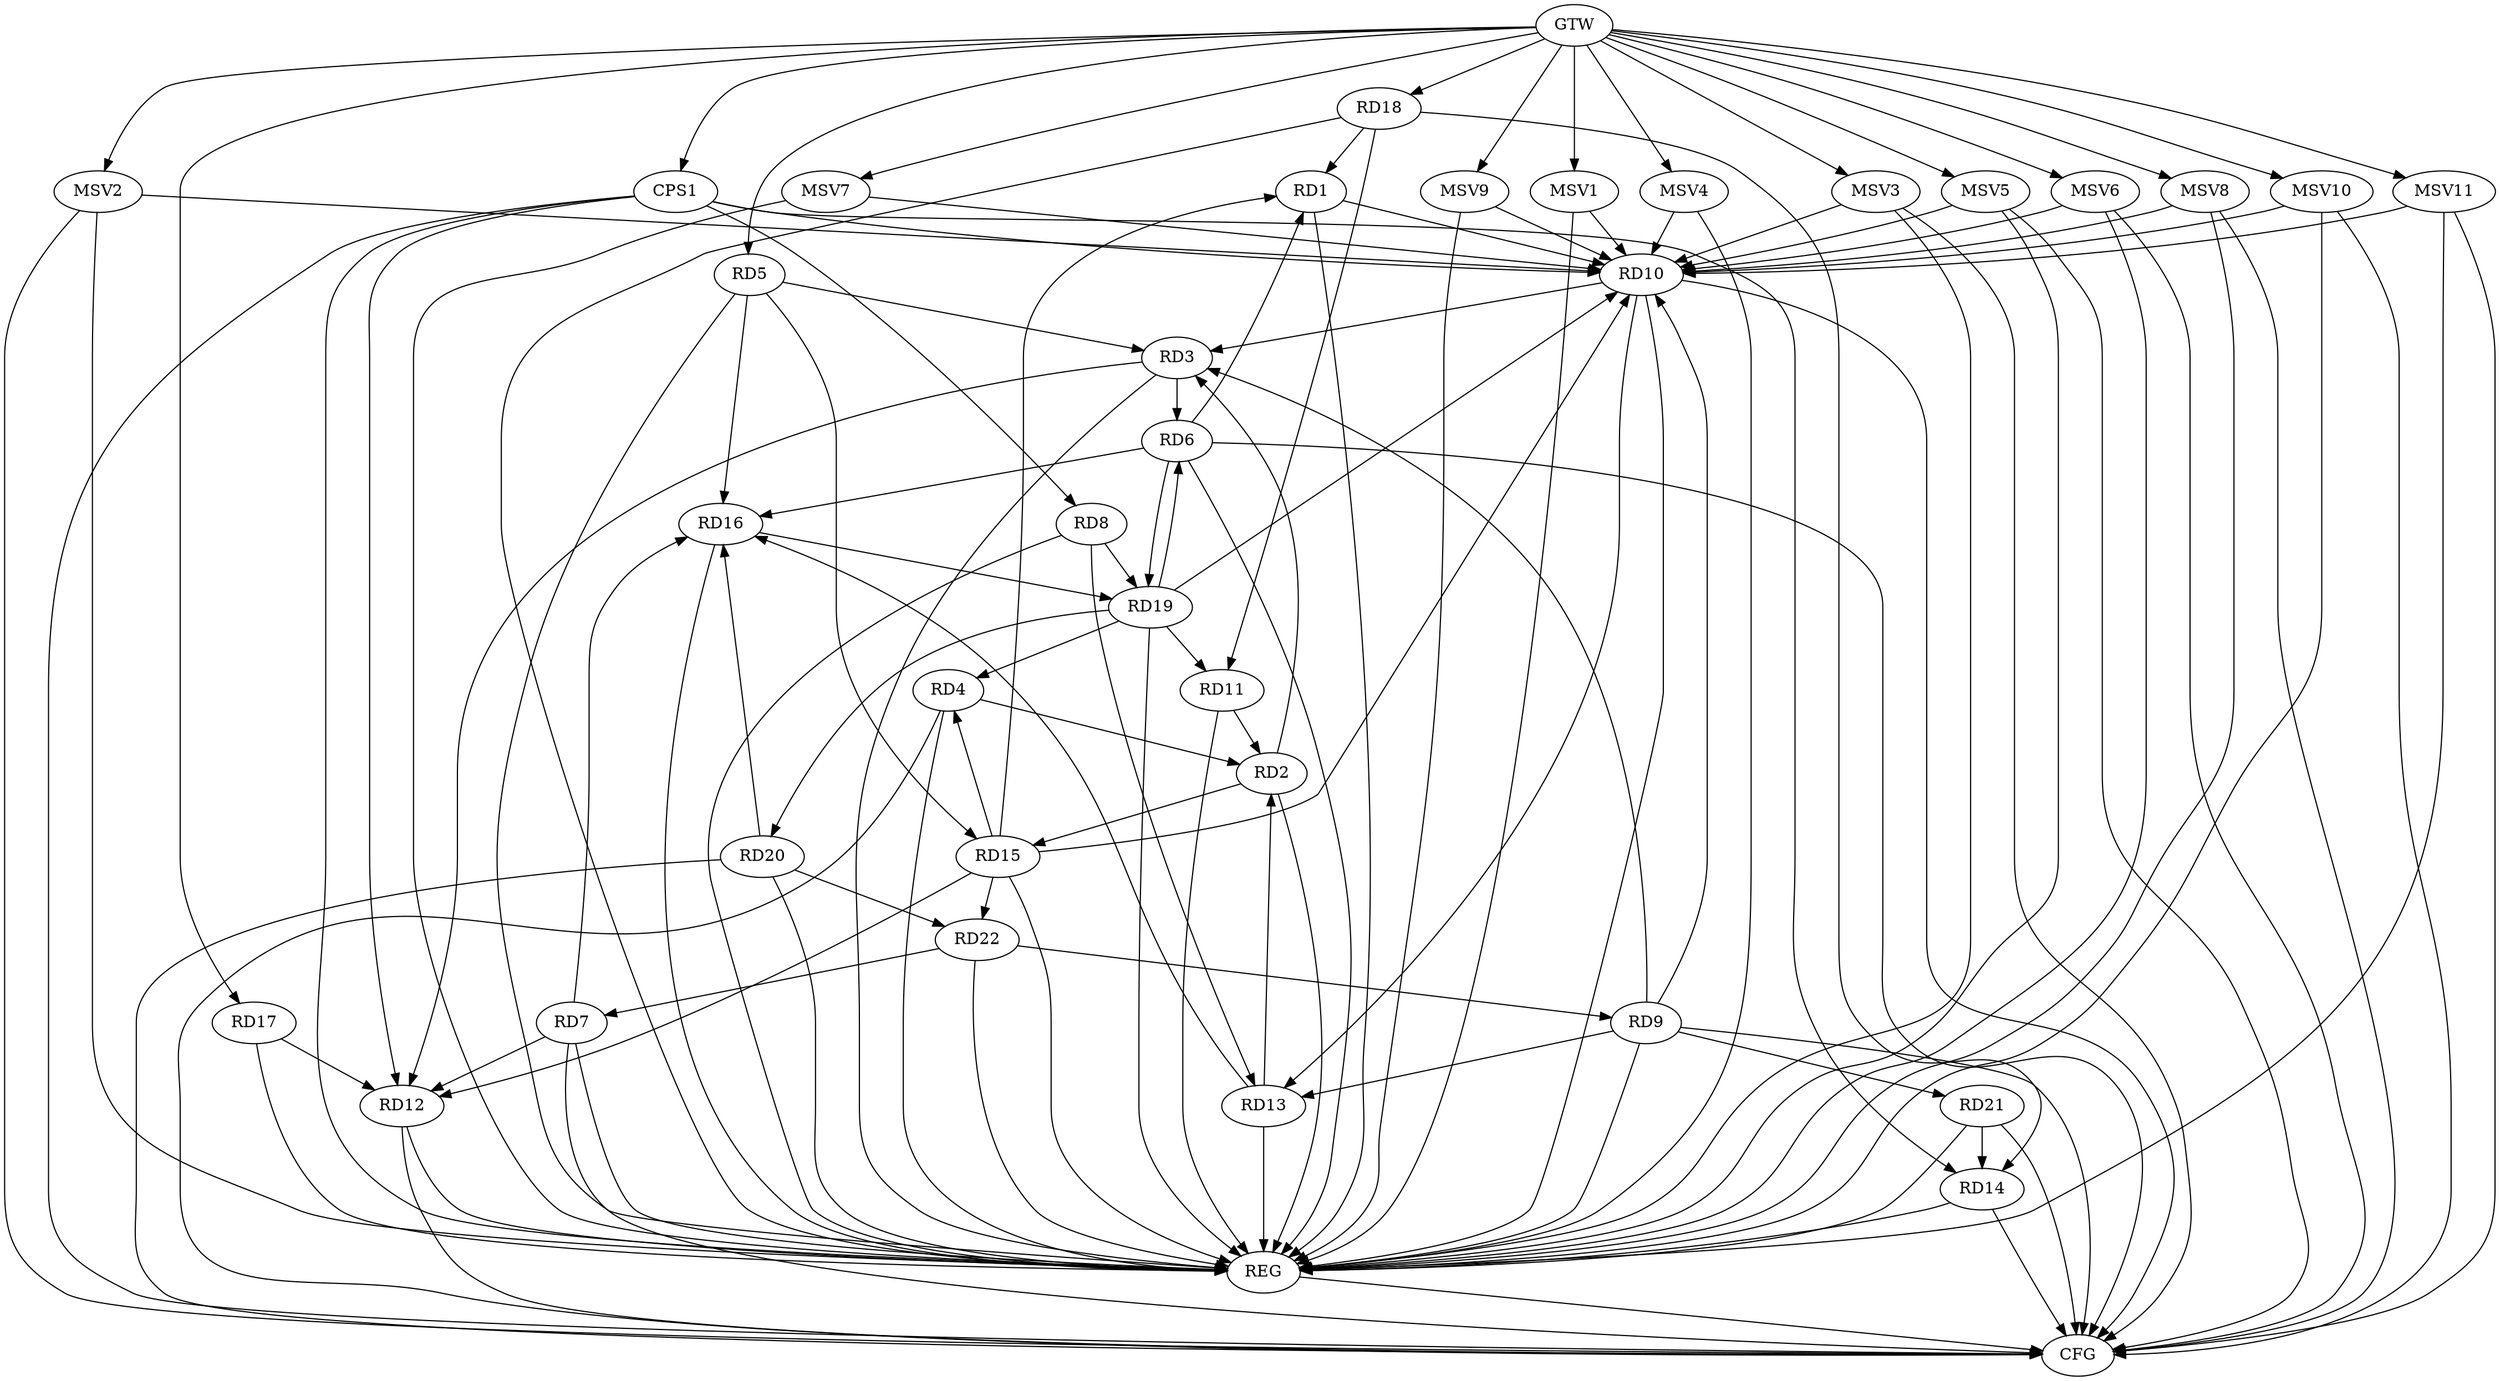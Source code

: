 strict digraph G {
  RD1 [ label="RD1" ];
  RD2 [ label="RD2" ];
  RD3 [ label="RD3" ];
  RD4 [ label="RD4" ];
  RD5 [ label="RD5" ];
  RD6 [ label="RD6" ];
  RD7 [ label="RD7" ];
  RD8 [ label="RD8" ];
  RD9 [ label="RD9" ];
  RD10 [ label="RD10" ];
  RD11 [ label="RD11" ];
  RD12 [ label="RD12" ];
  RD13 [ label="RD13" ];
  RD14 [ label="RD14" ];
  RD15 [ label="RD15" ];
  RD16 [ label="RD16" ];
  RD17 [ label="RD17" ];
  RD18 [ label="RD18" ];
  RD19 [ label="RD19" ];
  RD20 [ label="RD20" ];
  RD21 [ label="RD21" ];
  RD22 [ label="RD22" ];
  CPS1 [ label="CPS1" ];
  GTW [ label="GTW" ];
  REG [ label="REG" ];
  CFG [ label="CFG" ];
  MSV1 [ label="MSV1" ];
  MSV2 [ label="MSV2" ];
  MSV3 [ label="MSV3" ];
  MSV4 [ label="MSV4" ];
  MSV5 [ label="MSV5" ];
  MSV6 [ label="MSV6" ];
  MSV7 [ label="MSV7" ];
  MSV8 [ label="MSV8" ];
  MSV9 [ label="MSV9" ];
  MSV10 [ label="MSV10" ];
  MSV11 [ label="MSV11" ];
  RD6 -> RD1;
  RD1 -> RD10;
  RD15 -> RD1;
  RD18 -> RD1;
  RD2 -> RD3;
  RD4 -> RD2;
  RD11 -> RD2;
  RD13 -> RD2;
  RD2 -> RD15;
  RD5 -> RD3;
  RD3 -> RD6;
  RD9 -> RD3;
  RD10 -> RD3;
  RD3 -> RD12;
  RD15 -> RD4;
  RD19 -> RD4;
  RD5 -> RD15;
  RD5 -> RD16;
  RD6 -> RD16;
  RD6 -> RD19;
  RD19 -> RD6;
  RD7 -> RD12;
  RD7 -> RD16;
  RD22 -> RD7;
  RD8 -> RD13;
  RD8 -> RD19;
  RD9 -> RD10;
  RD9 -> RD13;
  RD9 -> RD21;
  RD22 -> RD9;
  RD10 -> RD13;
  RD15 -> RD10;
  RD19 -> RD10;
  RD18 -> RD11;
  RD19 -> RD11;
  RD15 -> RD12;
  RD17 -> RD12;
  RD13 -> RD16;
  RD18 -> RD14;
  RD21 -> RD14;
  RD15 -> RD22;
  RD16 -> RD19;
  RD20 -> RD16;
  RD19 -> RD20;
  RD20 -> RD22;
  CPS1 -> RD12;
  CPS1 -> RD14;
  CPS1 -> RD8;
  CPS1 -> RD10;
  GTW -> RD5;
  GTW -> RD17;
  GTW -> RD18;
  GTW -> CPS1;
  RD1 -> REG;
  RD2 -> REG;
  RD3 -> REG;
  RD4 -> REG;
  RD5 -> REG;
  RD6 -> REG;
  RD7 -> REG;
  RD8 -> REG;
  RD9 -> REG;
  RD10 -> REG;
  RD11 -> REG;
  RD12 -> REG;
  RD13 -> REG;
  RD14 -> REG;
  RD15 -> REG;
  RD16 -> REG;
  RD17 -> REG;
  RD18 -> REG;
  RD19 -> REG;
  RD20 -> REG;
  RD21 -> REG;
  RD22 -> REG;
  CPS1 -> REG;
  RD10 -> CFG;
  RD6 -> CFG;
  RD7 -> CFG;
  RD21 -> CFG;
  RD12 -> CFG;
  RD4 -> CFG;
  RD14 -> CFG;
  RD20 -> CFG;
  CPS1 -> CFG;
  RD9 -> CFG;
  REG -> CFG;
  MSV1 -> RD10;
  GTW -> MSV1;
  MSV1 -> REG;
  MSV2 -> RD10;
  MSV3 -> RD10;
  GTW -> MSV2;
  MSV2 -> REG;
  MSV2 -> CFG;
  GTW -> MSV3;
  MSV3 -> REG;
  MSV3 -> CFG;
  MSV4 -> RD10;
  GTW -> MSV4;
  MSV4 -> REG;
  MSV5 -> RD10;
  MSV6 -> RD10;
  GTW -> MSV5;
  MSV5 -> REG;
  MSV5 -> CFG;
  GTW -> MSV6;
  MSV6 -> REG;
  MSV6 -> CFG;
  MSV7 -> RD10;
  GTW -> MSV7;
  MSV7 -> REG;
  MSV8 -> RD10;
  GTW -> MSV8;
  MSV8 -> REG;
  MSV8 -> CFG;
  MSV9 -> RD10;
  GTW -> MSV9;
  MSV9 -> REG;
  MSV10 -> RD10;
  GTW -> MSV10;
  MSV10 -> REG;
  MSV10 -> CFG;
  MSV11 -> RD10;
  GTW -> MSV11;
  MSV11 -> REG;
  MSV11 -> CFG;
}
